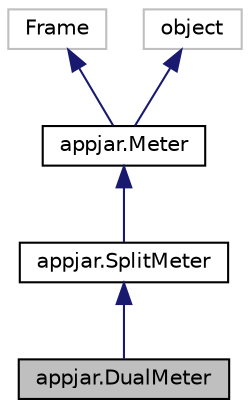 digraph "appjar.DualMeter"
{
  edge [fontname="Helvetica",fontsize="10",labelfontname="Helvetica",labelfontsize="10"];
  node [fontname="Helvetica",fontsize="10",shape=record];
  Node5 [label="appjar.DualMeter",height=0.2,width=0.4,color="black", fillcolor="grey75", style="filled", fontcolor="black"];
  Node6 -> Node5 [dir="back",color="midnightblue",fontsize="10",style="solid",fontname="Helvetica"];
  Node6 [label="appjar.SplitMeter",height=0.2,width=0.4,color="black", fillcolor="white", style="filled",URL="$classappjar_1_1_split_meter.html"];
  Node7 -> Node6 [dir="back",color="midnightblue",fontsize="10",style="solid",fontname="Helvetica"];
  Node7 [label="appjar.Meter",height=0.2,width=0.4,color="black", fillcolor="white", style="filled",URL="$classappjar_1_1_meter.html"];
  Node8 -> Node7 [dir="back",color="midnightblue",fontsize="10",style="solid",fontname="Helvetica"];
  Node8 [label="Frame",height=0.2,width=0.4,color="grey75", fillcolor="white", style="filled"];
  Node9 -> Node7 [dir="back",color="midnightblue",fontsize="10",style="solid",fontname="Helvetica"];
  Node9 [label="object",height=0.2,width=0.4,color="grey75", fillcolor="white", style="filled"];
}
